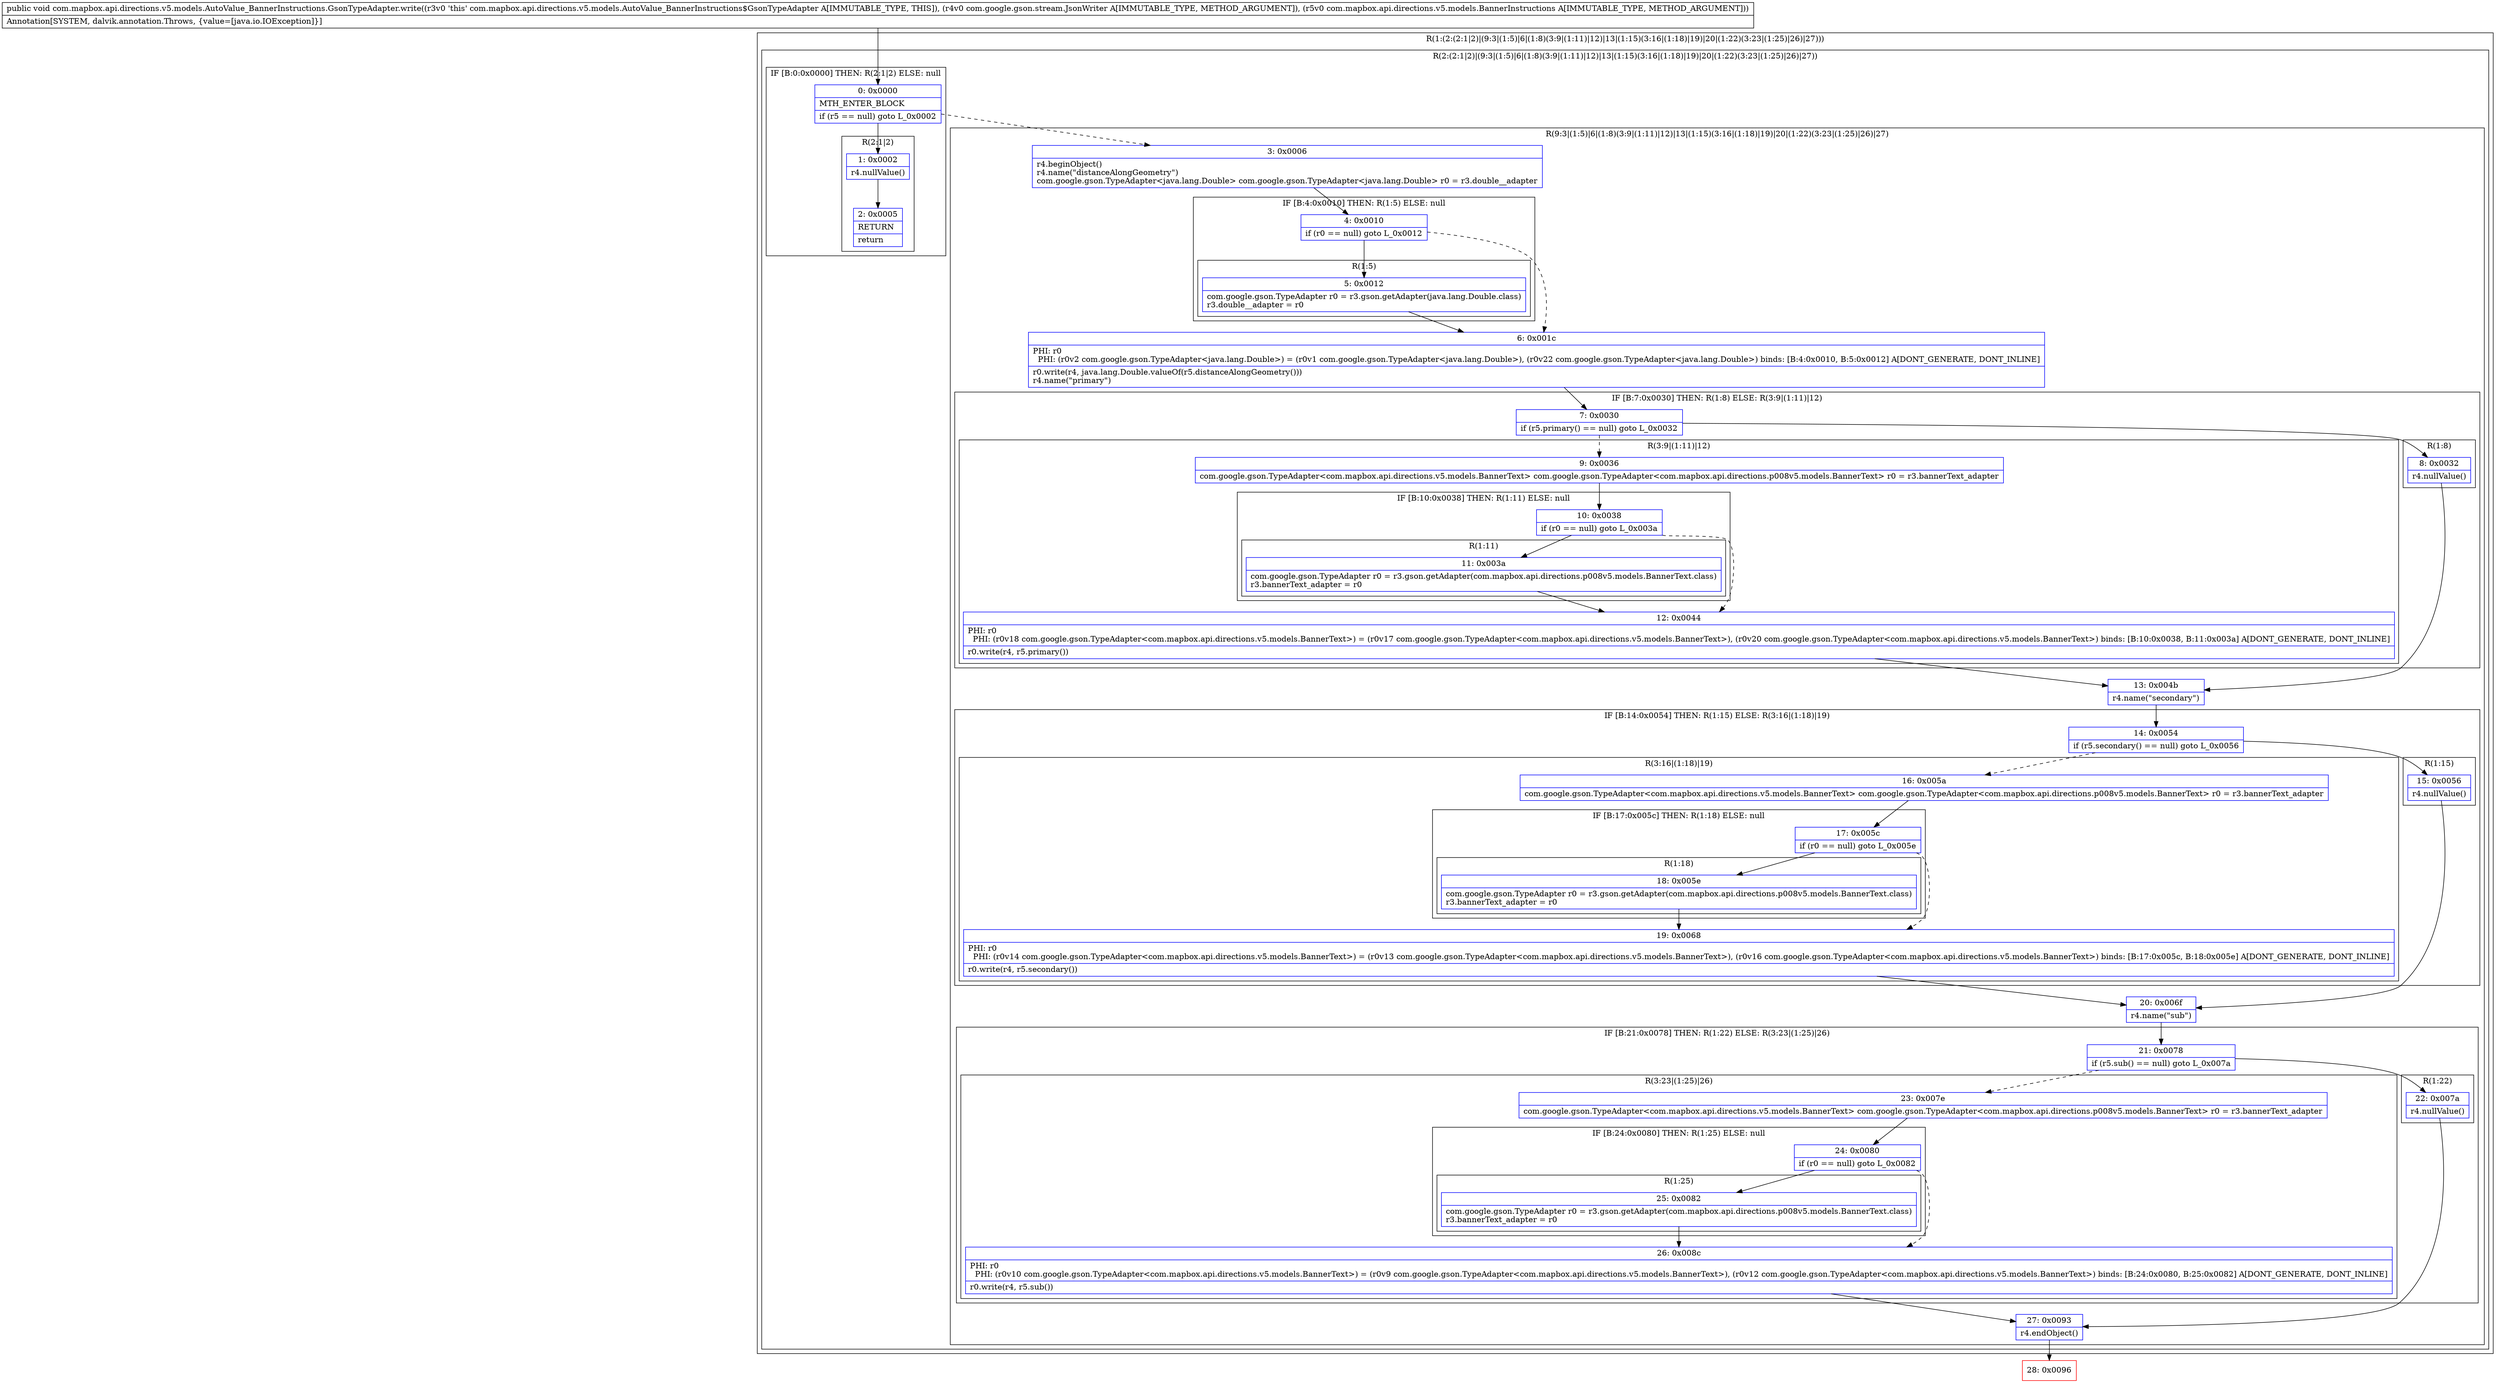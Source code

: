 digraph "CFG forcom.mapbox.api.directions.v5.models.AutoValue_BannerInstructions.GsonTypeAdapter.write(Lcom\/google\/gson\/stream\/JsonWriter;Lcom\/mapbox\/api\/directions\/v5\/models\/BannerInstructions;)V" {
subgraph cluster_Region_1383566431 {
label = "R(1:(2:(2:1|2)|(9:3|(1:5)|6|(1:8)(3:9|(1:11)|12)|13|(1:15)(3:16|(1:18)|19)|20|(1:22)(3:23|(1:25)|26)|27)))";
node [shape=record,color=blue];
subgraph cluster_Region_1456485661 {
label = "R(2:(2:1|2)|(9:3|(1:5)|6|(1:8)(3:9|(1:11)|12)|13|(1:15)(3:16|(1:18)|19)|20|(1:22)(3:23|(1:25)|26)|27))";
node [shape=record,color=blue];
subgraph cluster_IfRegion_1166172728 {
label = "IF [B:0:0x0000] THEN: R(2:1|2) ELSE: null";
node [shape=record,color=blue];
Node_0 [shape=record,label="{0\:\ 0x0000|MTH_ENTER_BLOCK\l|if (r5 == null) goto L_0x0002\l}"];
subgraph cluster_Region_333481768 {
label = "R(2:1|2)";
node [shape=record,color=blue];
Node_1 [shape=record,label="{1\:\ 0x0002|r4.nullValue()\l}"];
Node_2 [shape=record,label="{2\:\ 0x0005|RETURN\l|return\l}"];
}
}
subgraph cluster_Region_1667937841 {
label = "R(9:3|(1:5)|6|(1:8)(3:9|(1:11)|12)|13|(1:15)(3:16|(1:18)|19)|20|(1:22)(3:23|(1:25)|26)|27)";
node [shape=record,color=blue];
Node_3 [shape=record,label="{3\:\ 0x0006|r4.beginObject()\lr4.name(\"distanceAlongGeometry\")\lcom.google.gson.TypeAdapter\<java.lang.Double\> com.google.gson.TypeAdapter\<java.lang.Double\> r0 = r3.double__adapter\l}"];
subgraph cluster_IfRegion_712135135 {
label = "IF [B:4:0x0010] THEN: R(1:5) ELSE: null";
node [shape=record,color=blue];
Node_4 [shape=record,label="{4\:\ 0x0010|if (r0 == null) goto L_0x0012\l}"];
subgraph cluster_Region_118586994 {
label = "R(1:5)";
node [shape=record,color=blue];
Node_5 [shape=record,label="{5\:\ 0x0012|com.google.gson.TypeAdapter r0 = r3.gson.getAdapter(java.lang.Double.class)\lr3.double__adapter = r0\l}"];
}
}
Node_6 [shape=record,label="{6\:\ 0x001c|PHI: r0 \l  PHI: (r0v2 com.google.gson.TypeAdapter\<java.lang.Double\>) = (r0v1 com.google.gson.TypeAdapter\<java.lang.Double\>), (r0v22 com.google.gson.TypeAdapter\<java.lang.Double\>) binds: [B:4:0x0010, B:5:0x0012] A[DONT_GENERATE, DONT_INLINE]\l|r0.write(r4, java.lang.Double.valueOf(r5.distanceAlongGeometry()))\lr4.name(\"primary\")\l}"];
subgraph cluster_IfRegion_2098984063 {
label = "IF [B:7:0x0030] THEN: R(1:8) ELSE: R(3:9|(1:11)|12)";
node [shape=record,color=blue];
Node_7 [shape=record,label="{7\:\ 0x0030|if (r5.primary() == null) goto L_0x0032\l}"];
subgraph cluster_Region_716463644 {
label = "R(1:8)";
node [shape=record,color=blue];
Node_8 [shape=record,label="{8\:\ 0x0032|r4.nullValue()\l}"];
}
subgraph cluster_Region_702611644 {
label = "R(3:9|(1:11)|12)";
node [shape=record,color=blue];
Node_9 [shape=record,label="{9\:\ 0x0036|com.google.gson.TypeAdapter\<com.mapbox.api.directions.v5.models.BannerText\> com.google.gson.TypeAdapter\<com.mapbox.api.directions.p008v5.models.BannerText\> r0 = r3.bannerText_adapter\l}"];
subgraph cluster_IfRegion_1721245407 {
label = "IF [B:10:0x0038] THEN: R(1:11) ELSE: null";
node [shape=record,color=blue];
Node_10 [shape=record,label="{10\:\ 0x0038|if (r0 == null) goto L_0x003a\l}"];
subgraph cluster_Region_816721562 {
label = "R(1:11)";
node [shape=record,color=blue];
Node_11 [shape=record,label="{11\:\ 0x003a|com.google.gson.TypeAdapter r0 = r3.gson.getAdapter(com.mapbox.api.directions.p008v5.models.BannerText.class)\lr3.bannerText_adapter = r0\l}"];
}
}
Node_12 [shape=record,label="{12\:\ 0x0044|PHI: r0 \l  PHI: (r0v18 com.google.gson.TypeAdapter\<com.mapbox.api.directions.v5.models.BannerText\>) = (r0v17 com.google.gson.TypeAdapter\<com.mapbox.api.directions.v5.models.BannerText\>), (r0v20 com.google.gson.TypeAdapter\<com.mapbox.api.directions.v5.models.BannerText\>) binds: [B:10:0x0038, B:11:0x003a] A[DONT_GENERATE, DONT_INLINE]\l|r0.write(r4, r5.primary())\l}"];
}
}
Node_13 [shape=record,label="{13\:\ 0x004b|r4.name(\"secondary\")\l}"];
subgraph cluster_IfRegion_2096200400 {
label = "IF [B:14:0x0054] THEN: R(1:15) ELSE: R(3:16|(1:18)|19)";
node [shape=record,color=blue];
Node_14 [shape=record,label="{14\:\ 0x0054|if (r5.secondary() == null) goto L_0x0056\l}"];
subgraph cluster_Region_1807707041 {
label = "R(1:15)";
node [shape=record,color=blue];
Node_15 [shape=record,label="{15\:\ 0x0056|r4.nullValue()\l}"];
}
subgraph cluster_Region_1937589607 {
label = "R(3:16|(1:18)|19)";
node [shape=record,color=blue];
Node_16 [shape=record,label="{16\:\ 0x005a|com.google.gson.TypeAdapter\<com.mapbox.api.directions.v5.models.BannerText\> com.google.gson.TypeAdapter\<com.mapbox.api.directions.p008v5.models.BannerText\> r0 = r3.bannerText_adapter\l}"];
subgraph cluster_IfRegion_705744545 {
label = "IF [B:17:0x005c] THEN: R(1:18) ELSE: null";
node [shape=record,color=blue];
Node_17 [shape=record,label="{17\:\ 0x005c|if (r0 == null) goto L_0x005e\l}"];
subgraph cluster_Region_1431332358 {
label = "R(1:18)";
node [shape=record,color=blue];
Node_18 [shape=record,label="{18\:\ 0x005e|com.google.gson.TypeAdapter r0 = r3.gson.getAdapter(com.mapbox.api.directions.p008v5.models.BannerText.class)\lr3.bannerText_adapter = r0\l}"];
}
}
Node_19 [shape=record,label="{19\:\ 0x0068|PHI: r0 \l  PHI: (r0v14 com.google.gson.TypeAdapter\<com.mapbox.api.directions.v5.models.BannerText\>) = (r0v13 com.google.gson.TypeAdapter\<com.mapbox.api.directions.v5.models.BannerText\>), (r0v16 com.google.gson.TypeAdapter\<com.mapbox.api.directions.v5.models.BannerText\>) binds: [B:17:0x005c, B:18:0x005e] A[DONT_GENERATE, DONT_INLINE]\l|r0.write(r4, r5.secondary())\l}"];
}
}
Node_20 [shape=record,label="{20\:\ 0x006f|r4.name(\"sub\")\l}"];
subgraph cluster_IfRegion_1235600037 {
label = "IF [B:21:0x0078] THEN: R(1:22) ELSE: R(3:23|(1:25)|26)";
node [shape=record,color=blue];
Node_21 [shape=record,label="{21\:\ 0x0078|if (r5.sub() == null) goto L_0x007a\l}"];
subgraph cluster_Region_1105801523 {
label = "R(1:22)";
node [shape=record,color=blue];
Node_22 [shape=record,label="{22\:\ 0x007a|r4.nullValue()\l}"];
}
subgraph cluster_Region_1908078136 {
label = "R(3:23|(1:25)|26)";
node [shape=record,color=blue];
Node_23 [shape=record,label="{23\:\ 0x007e|com.google.gson.TypeAdapter\<com.mapbox.api.directions.v5.models.BannerText\> com.google.gson.TypeAdapter\<com.mapbox.api.directions.p008v5.models.BannerText\> r0 = r3.bannerText_adapter\l}"];
subgraph cluster_IfRegion_1270417766 {
label = "IF [B:24:0x0080] THEN: R(1:25) ELSE: null";
node [shape=record,color=blue];
Node_24 [shape=record,label="{24\:\ 0x0080|if (r0 == null) goto L_0x0082\l}"];
subgraph cluster_Region_1205275904 {
label = "R(1:25)";
node [shape=record,color=blue];
Node_25 [shape=record,label="{25\:\ 0x0082|com.google.gson.TypeAdapter r0 = r3.gson.getAdapter(com.mapbox.api.directions.p008v5.models.BannerText.class)\lr3.bannerText_adapter = r0\l}"];
}
}
Node_26 [shape=record,label="{26\:\ 0x008c|PHI: r0 \l  PHI: (r0v10 com.google.gson.TypeAdapter\<com.mapbox.api.directions.v5.models.BannerText\>) = (r0v9 com.google.gson.TypeAdapter\<com.mapbox.api.directions.v5.models.BannerText\>), (r0v12 com.google.gson.TypeAdapter\<com.mapbox.api.directions.v5.models.BannerText\>) binds: [B:24:0x0080, B:25:0x0082] A[DONT_GENERATE, DONT_INLINE]\l|r0.write(r4, r5.sub())\l}"];
}
}
Node_27 [shape=record,label="{27\:\ 0x0093|r4.endObject()\l}"];
}
}
}
Node_28 [shape=record,color=red,label="{28\:\ 0x0096}"];
MethodNode[shape=record,label="{public void com.mapbox.api.directions.v5.models.AutoValue_BannerInstructions.GsonTypeAdapter.write((r3v0 'this' com.mapbox.api.directions.v5.models.AutoValue_BannerInstructions$GsonTypeAdapter A[IMMUTABLE_TYPE, THIS]), (r4v0 com.google.gson.stream.JsonWriter A[IMMUTABLE_TYPE, METHOD_ARGUMENT]), (r5v0 com.mapbox.api.directions.v5.models.BannerInstructions A[IMMUTABLE_TYPE, METHOD_ARGUMENT]))  | Annotation[SYSTEM, dalvik.annotation.Throws, \{value=[java.io.IOException]\}]\l}"];
MethodNode -> Node_0;
Node_0 -> Node_1;
Node_0 -> Node_3[style=dashed];
Node_1 -> Node_2;
Node_3 -> Node_4;
Node_4 -> Node_5;
Node_4 -> Node_6[style=dashed];
Node_5 -> Node_6;
Node_6 -> Node_7;
Node_7 -> Node_8;
Node_7 -> Node_9[style=dashed];
Node_8 -> Node_13;
Node_9 -> Node_10;
Node_10 -> Node_11;
Node_10 -> Node_12[style=dashed];
Node_11 -> Node_12;
Node_12 -> Node_13;
Node_13 -> Node_14;
Node_14 -> Node_15;
Node_14 -> Node_16[style=dashed];
Node_15 -> Node_20;
Node_16 -> Node_17;
Node_17 -> Node_18;
Node_17 -> Node_19[style=dashed];
Node_18 -> Node_19;
Node_19 -> Node_20;
Node_20 -> Node_21;
Node_21 -> Node_22;
Node_21 -> Node_23[style=dashed];
Node_22 -> Node_27;
Node_23 -> Node_24;
Node_24 -> Node_25;
Node_24 -> Node_26[style=dashed];
Node_25 -> Node_26;
Node_26 -> Node_27;
Node_27 -> Node_28;
}

